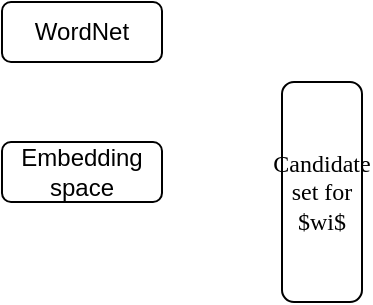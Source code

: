 <mxfile version="14.2.7" type="github">
  <diagram id="RtHO7GpxdCiPIvidPPBW" name="Page-1">
    <mxGraphModel dx="566" dy="387" grid="1" gridSize="10" guides="1" tooltips="1" connect="1" arrows="1" fold="1" page="1" pageScale="1" pageWidth="827" pageHeight="1169" math="1" shadow="0">
      <root>
        <mxCell id="0" />
        <mxCell id="1" parent="0" />
        <mxCell id="gSE59t6PXgKEy8AZ4u2M-23" value="WordNet" style="rounded=1;whiteSpace=wrap;html=1;" vertex="1" parent="1">
          <mxGeometry x="40" y="40" width="80" height="30" as="geometry" />
        </mxCell>
        <mxCell id="gSE59t6PXgKEy8AZ4u2M-24" value="Embedding space" style="rounded=1;whiteSpace=wrap;html=1;" vertex="1" parent="1">
          <mxGeometry x="40" y="110" width="80" height="30" as="geometry" />
        </mxCell>
        <mxCell id="gSE59t6PXgKEy8AZ4u2M-25" value="&lt;font face=&quot;Verdana&quot;&gt;Candidate set for $wi$&lt;/font&gt;" style="rounded=1;whiteSpace=wrap;html=1;" vertex="1" parent="1">
          <mxGeometry x="180" y="80" width="40" height="110" as="geometry" />
        </mxCell>
      </root>
    </mxGraphModel>
  </diagram>
</mxfile>
